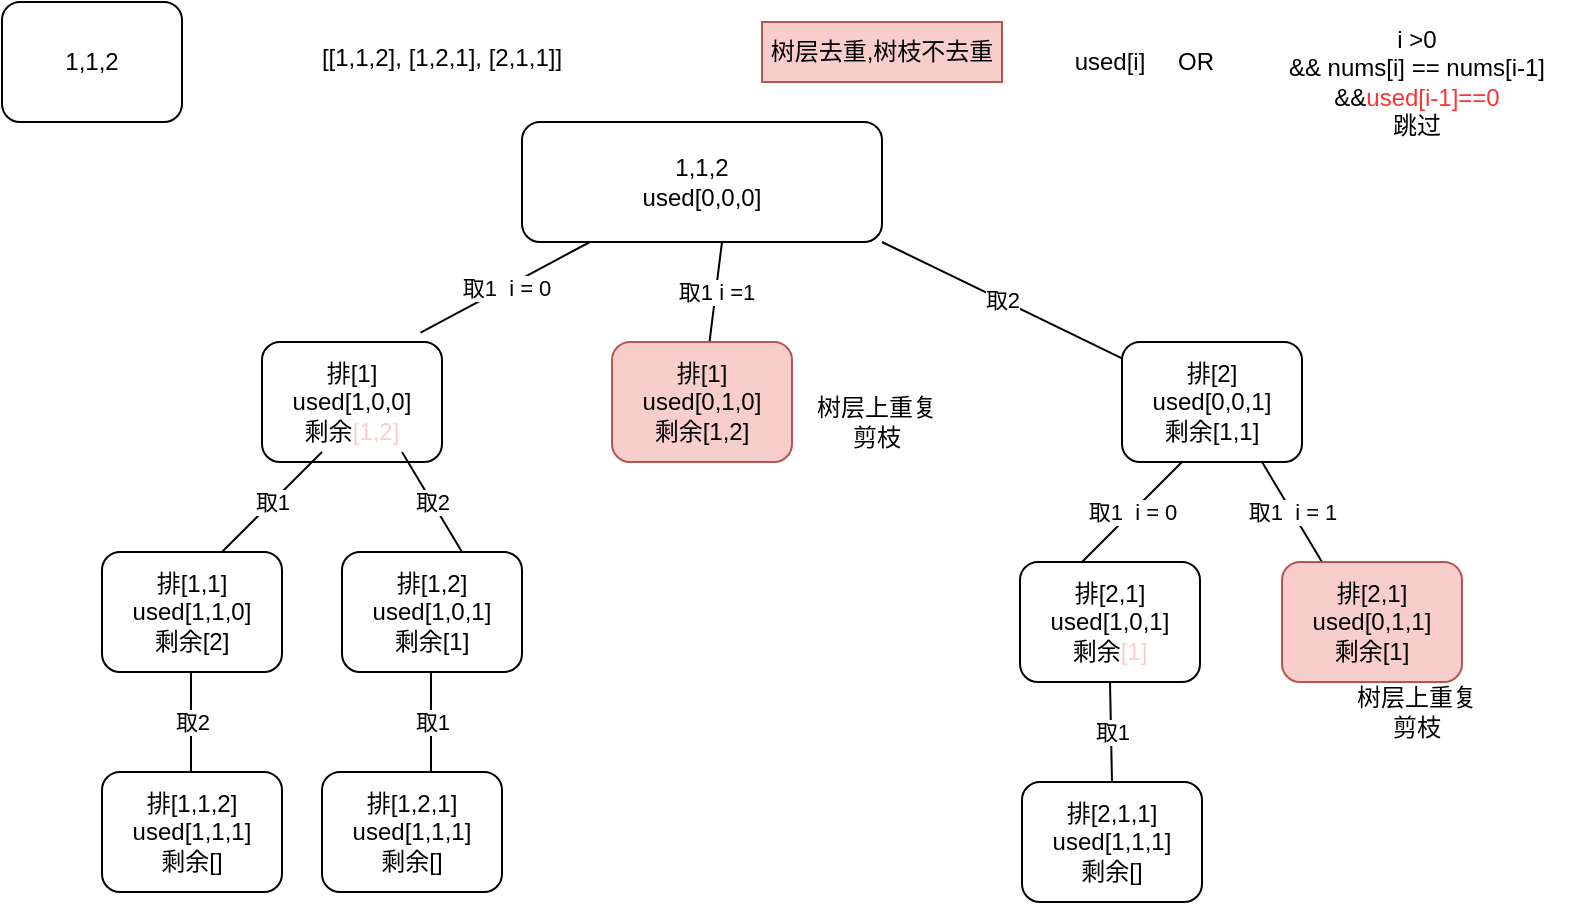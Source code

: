 <mxfile version="20.3.0" type="device"><diagram id="C5RBs43oDa-KdzZeNtuy" name="Page-1"><mxGraphModel dx="1071" dy="515" grid="1" gridSize="10" guides="1" tooltips="1" connect="1" arrows="1" fold="1" page="1" pageScale="1" pageWidth="827" pageHeight="1169" math="0" shadow="0"><root><mxCell id="WIyWlLk6GJQsqaUBKTNV-0"/><mxCell id="WIyWlLk6GJQsqaUBKTNV-1" parent="WIyWlLk6GJQsqaUBKTNV-0"/><mxCell id="diZNcTD0LTby37ig-FW_-0" value="1,1,2&lt;br&gt;used[0,0,0]" style="rounded=1;whiteSpace=wrap;html=1;" parent="WIyWlLk6GJQsqaUBKTNV-1" vertex="1"><mxGeometry x="280" y="80" width="180" height="60" as="geometry"/></mxCell><mxCell id="diZNcTD0LTby37ig-FW_-2" value="1,1,2" style="rounded=1;whiteSpace=wrap;html=1;" parent="WIyWlLk6GJQsqaUBKTNV-1" vertex="1"><mxGeometry x="20" y="20" width="90" height="60" as="geometry"/></mxCell><mxCell id="diZNcTD0LTby37ig-FW_-3" value="取1&amp;nbsp; i = 0" style="endArrow=none;html=1;rounded=0;exitX=0.881;exitY=-0.078;exitDx=0;exitDy=0;exitPerimeter=0;" parent="WIyWlLk6GJQsqaUBKTNV-1" source="diZNcTD0LTby37ig-FW_-4" edge="1" target="diZNcTD0LTby37ig-FW_-0"><mxGeometry width="50" height="50" relative="1" as="geometry"><mxPoint x="240" y="205" as="sourcePoint"/><mxPoint x="290" y="155" as="targetPoint"/></mxGeometry></mxCell><mxCell id="diZNcTD0LTby37ig-FW_-4" value="排[1]&lt;br&gt;used[1,0,0]&lt;br&gt;剩余&lt;font color=&quot;#ffcccc&quot;&gt;[1,2]&lt;/font&gt;" style="rounded=1;whiteSpace=wrap;html=1;" parent="WIyWlLk6GJQsqaUBKTNV-1" vertex="1"><mxGeometry x="150" y="190" width="90" height="60" as="geometry"/></mxCell><mxCell id="diZNcTD0LTby37ig-FW_-5" value="取1" style="endArrow=none;html=1;rounded=0;" parent="WIyWlLk6GJQsqaUBKTNV-1" edge="1"><mxGeometry width="50" height="50" relative="1" as="geometry"><mxPoint x="130" y="295" as="sourcePoint"/><mxPoint x="180" y="245" as="targetPoint"/></mxGeometry></mxCell><mxCell id="diZNcTD0LTby37ig-FW_-6" value="排[1,1]&lt;br&gt;used[1,1,0]&lt;br&gt;剩余[2]" style="rounded=1;whiteSpace=wrap;html=1;" parent="WIyWlLk6GJQsqaUBKTNV-1" vertex="1"><mxGeometry x="70" y="295" width="90" height="60" as="geometry"/></mxCell><mxCell id="diZNcTD0LTby37ig-FW_-7" value="取2" style="endArrow=none;html=1;rounded=0;" parent="WIyWlLk6GJQsqaUBKTNV-1" edge="1"><mxGeometry width="50" height="50" relative="1" as="geometry"><mxPoint x="250" y="295" as="sourcePoint"/><mxPoint x="220" y="245" as="targetPoint"/></mxGeometry></mxCell><mxCell id="diZNcTD0LTby37ig-FW_-8" value="排[1,2]&lt;br&gt;used[1,0,1]&lt;br&gt;剩余[1]" style="rounded=1;whiteSpace=wrap;html=1;" parent="WIyWlLk6GJQsqaUBKTNV-1" vertex="1"><mxGeometry x="190" y="295" width="90" height="60" as="geometry"/></mxCell><mxCell id="diZNcTD0LTby37ig-FW_-9" value="取2" style="endArrow=none;html=1;rounded=0;" parent="WIyWlLk6GJQsqaUBKTNV-1" edge="1"><mxGeometry width="50" height="50" relative="1" as="geometry"><mxPoint x="114.5" y="405" as="sourcePoint"/><mxPoint x="114.5" y="355" as="targetPoint"/></mxGeometry></mxCell><mxCell id="diZNcTD0LTby37ig-FW_-10" value="排[1,1,2]&lt;br&gt;used[1,1,1]&lt;br&gt;剩余[]" style="rounded=1;whiteSpace=wrap;html=1;" parent="WIyWlLk6GJQsqaUBKTNV-1" vertex="1"><mxGeometry x="70" y="405" width="90" height="60" as="geometry"/></mxCell><mxCell id="diZNcTD0LTby37ig-FW_-11" value="取1" style="endArrow=none;html=1;rounded=0;" parent="WIyWlLk6GJQsqaUBKTNV-1" edge="1"><mxGeometry width="50" height="50" relative="1" as="geometry"><mxPoint x="234.5" y="405" as="sourcePoint"/><mxPoint x="234.5" y="355" as="targetPoint"/></mxGeometry></mxCell><mxCell id="diZNcTD0LTby37ig-FW_-12" value="排[1,2,1]&lt;br&gt;used[1,1,1]&lt;br&gt;剩余[]" style="rounded=1;whiteSpace=wrap;html=1;" parent="WIyWlLk6GJQsqaUBKTNV-1" vertex="1"><mxGeometry x="180" y="405" width="90" height="60" as="geometry"/></mxCell><mxCell id="diZNcTD0LTby37ig-FW_-13" value="取1 i =1" style="endArrow=none;html=1;rounded=0;" parent="WIyWlLk6GJQsqaUBKTNV-1" source="diZNcTD0LTby37ig-FW_-14" edge="1"><mxGeometry width="50" height="50" relative="1" as="geometry"><mxPoint x="424" y="210" as="sourcePoint"/><mxPoint x="380" y="140" as="targetPoint"/></mxGeometry></mxCell><mxCell id="diZNcTD0LTby37ig-FW_-14" value="排[1]&lt;br&gt;used[0,1,0]&lt;br&gt;剩余[1,2]" style="rounded=1;whiteSpace=wrap;html=1;fillColor=#f8cecc;strokeColor=#b85450;" parent="WIyWlLk6GJQsqaUBKTNV-1" vertex="1"><mxGeometry x="325" y="190" width="90" height="60" as="geometry"/></mxCell><mxCell id="diZNcTD0LTby37ig-FW_-23" value="取2" style="endArrow=none;html=1;rounded=0;entryX=1;entryY=1;entryDx=0;entryDy=0;" parent="WIyWlLk6GJQsqaUBKTNV-1" source="diZNcTD0LTby37ig-FW_-24" target="diZNcTD0LTby37ig-FW_-0" edge="1"><mxGeometry width="50" height="50" relative="1" as="geometry"><mxPoint x="674" y="210" as="sourcePoint"/><mxPoint x="630" y="140" as="targetPoint"/></mxGeometry></mxCell><mxCell id="diZNcTD0LTby37ig-FW_-24" value="排[2]&lt;br&gt;used[0,0,1]&lt;br&gt;剩余[1,1]" style="rounded=1;whiteSpace=wrap;html=1;" parent="WIyWlLk6GJQsqaUBKTNV-1" vertex="1"><mxGeometry x="580" y="190" width="90" height="60" as="geometry"/></mxCell><mxCell id="diZNcTD0LTby37ig-FW_-25" value="取1&amp;nbsp; i = 0" style="endArrow=none;html=1;rounded=0;" parent="WIyWlLk6GJQsqaUBKTNV-1" edge="1"><mxGeometry width="50" height="50" relative="1" as="geometry"><mxPoint x="560" y="300" as="sourcePoint"/><mxPoint x="610" y="250" as="targetPoint"/></mxGeometry></mxCell><mxCell id="diZNcTD0LTby37ig-FW_-26" value="取1&amp;nbsp; i = 1" style="endArrow=none;html=1;rounded=0;" parent="WIyWlLk6GJQsqaUBKTNV-1" edge="1"><mxGeometry width="50" height="50" relative="1" as="geometry"><mxPoint x="680" y="300" as="sourcePoint"/><mxPoint x="650" y="250" as="targetPoint"/></mxGeometry></mxCell><mxCell id="diZNcTD0LTby37ig-FW_-27" value="排[2,1]&lt;br&gt;used[0,1,1]&lt;br&gt;剩余[1]" style="rounded=1;whiteSpace=wrap;html=1;fillColor=#f8cecc;strokeColor=#b85450;" parent="WIyWlLk6GJQsqaUBKTNV-1" vertex="1"><mxGeometry x="660" y="300" width="90" height="60" as="geometry"/></mxCell><mxCell id="diZNcTD0LTby37ig-FW_-28" value="取1" style="endArrow=none;html=1;rounded=0;entryX=0.5;entryY=1;entryDx=0;entryDy=0;exitX=0.5;exitY=0;exitDx=0;exitDy=0;" parent="WIyWlLk6GJQsqaUBKTNV-1" source="diZNcTD0LTby37ig-FW_-31" target="diZNcTD0LTby37ig-FW_-32" edge="1"><mxGeometry width="50" height="50" relative="1" as="geometry"><mxPoint x="544.5" y="410" as="sourcePoint"/><mxPoint x="544.5" y="360" as="targetPoint"/></mxGeometry></mxCell><mxCell id="diZNcTD0LTby37ig-FW_-31" value="排[2,1,1]&lt;br&gt;used[1,1,1]&lt;br&gt;剩余[]" style="rounded=1;whiteSpace=wrap;html=1;" parent="WIyWlLk6GJQsqaUBKTNV-1" vertex="1"><mxGeometry x="530" y="410" width="90" height="60" as="geometry"/></mxCell><mxCell id="diZNcTD0LTby37ig-FW_-32" value="排[2,1]&lt;br&gt;used[1,0,1]&lt;br&gt;剩余&lt;font color=&quot;#ffcccc&quot;&gt;[1]&lt;/font&gt;" style="rounded=1;whiteSpace=wrap;html=1;" parent="WIyWlLk6GJQsqaUBKTNV-1" vertex="1"><mxGeometry x="529" y="300" width="90" height="60" as="geometry"/></mxCell><mxCell id="diZNcTD0LTby37ig-FW_-34" value="[[1,1,2], [1,2,1], [2,1,1]]" style="text;html=1;strokeColor=none;fillColor=none;align=center;verticalAlign=middle;whiteSpace=wrap;rounded=0;" parent="WIyWlLk6GJQsqaUBKTNV-1" vertex="1"><mxGeometry x="150" y="30" width="180" height="35" as="geometry"/></mxCell><mxCell id="CL4vRTpk8a7ozYgHrhoj-2" value="树层上重复&lt;br&gt;剪枝" style="text;html=1;strokeColor=none;fillColor=none;align=center;verticalAlign=middle;whiteSpace=wrap;rounded=0;" vertex="1" parent="WIyWlLk6GJQsqaUBKTNV-1"><mxGeometry x="420" y="215" width="75" height="30" as="geometry"/></mxCell><mxCell id="CL4vRTpk8a7ozYgHrhoj-3" value="树层上重复&lt;br&gt;剪枝" style="text;html=1;strokeColor=none;fillColor=none;align=center;verticalAlign=middle;whiteSpace=wrap;rounded=0;" vertex="1" parent="WIyWlLk6GJQsqaUBKTNV-1"><mxGeometry x="690" y="360" width="75" height="30" as="geometry"/></mxCell><mxCell id="CL4vRTpk8a7ozYgHrhoj-4" value="树层去重,树枝不去重" style="text;html=1;strokeColor=#b85450;fillColor=#f8cecc;align=center;verticalAlign=middle;whiteSpace=wrap;rounded=0;" vertex="1" parent="WIyWlLk6GJQsqaUBKTNV-1"><mxGeometry x="400" y="30" width="120" height="30" as="geometry"/></mxCell><mxCell id="CL4vRTpk8a7ozYgHrhoj-6" value="i &amp;gt;0 &lt;br&gt;&amp;amp;&amp;amp; nums[i] == nums[i-1] &lt;br&gt;&amp;amp;&amp;amp;&lt;font color=&quot;#ff3333&quot;&gt;used[i-1]==0&lt;/font&gt;&lt;br&gt;跳过" style="text;html=1;strokeColor=none;fillColor=none;align=center;verticalAlign=middle;whiteSpace=wrap;rounded=0;" vertex="1" parent="WIyWlLk6GJQsqaUBKTNV-1"><mxGeometry x="647" y="30" width="161" height="60" as="geometry"/></mxCell><mxCell id="CL4vRTpk8a7ozYgHrhoj-8" value="&lt;font color=&quot;#000000&quot;&gt;used[i]&lt;/font&gt;" style="text;html=1;strokeColor=none;fillColor=none;align=center;verticalAlign=middle;whiteSpace=wrap;rounded=0;fontColor=#FFCCCC;" vertex="1" parent="WIyWlLk6GJQsqaUBKTNV-1"><mxGeometry x="544" y="35" width="60" height="30" as="geometry"/></mxCell><mxCell id="CL4vRTpk8a7ozYgHrhoj-9" value="OR" style="text;html=1;strokeColor=none;fillColor=none;align=center;verticalAlign=middle;whiteSpace=wrap;rounded=0;fontColor=#000000;" vertex="1" parent="WIyWlLk6GJQsqaUBKTNV-1"><mxGeometry x="587" y="35" width="60" height="30" as="geometry"/></mxCell></root></mxGraphModel></diagram></mxfile>